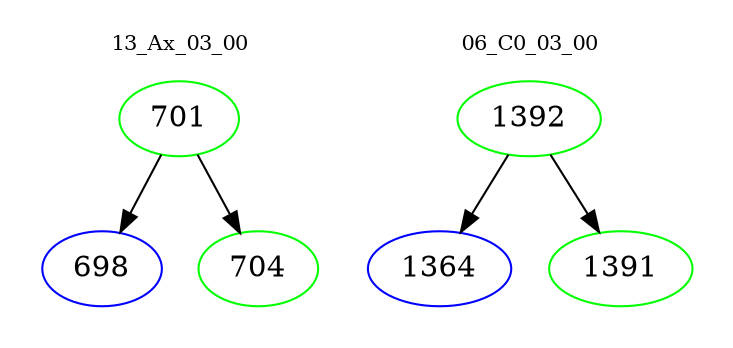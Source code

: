 digraph{
subgraph cluster_0 {
color = white
label = "13_Ax_03_00";
fontsize=10;
T0_701 [label="701", color="green"]
T0_701 -> T0_698 [color="black"]
T0_698 [label="698", color="blue"]
T0_701 -> T0_704 [color="black"]
T0_704 [label="704", color="green"]
}
subgraph cluster_1 {
color = white
label = "06_C0_03_00";
fontsize=10;
T1_1392 [label="1392", color="green"]
T1_1392 -> T1_1364 [color="black"]
T1_1364 [label="1364", color="blue"]
T1_1392 -> T1_1391 [color="black"]
T1_1391 [label="1391", color="green"]
}
}
